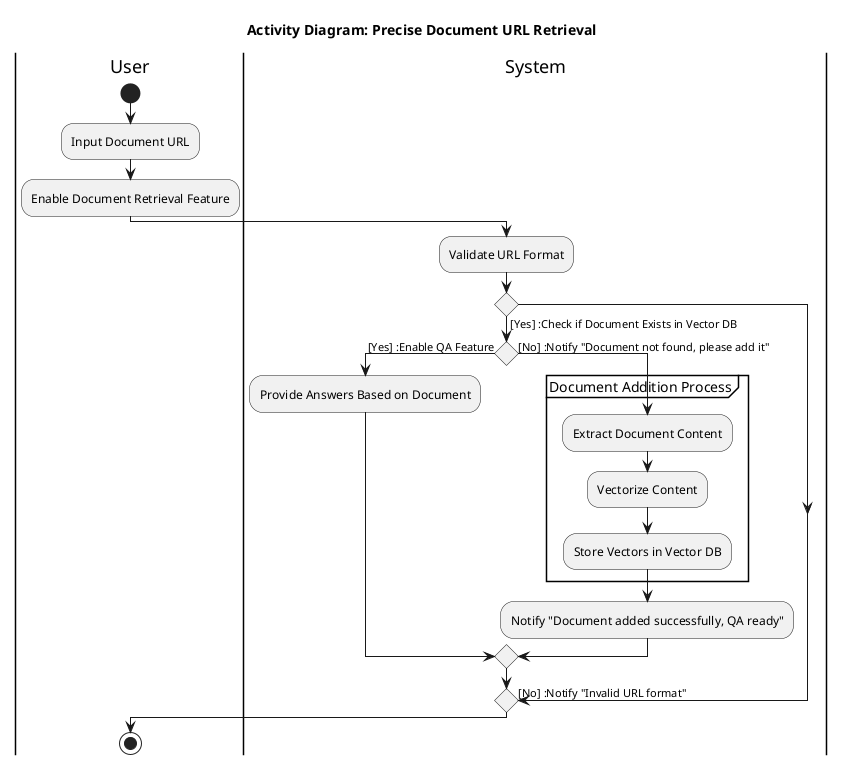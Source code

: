 @startuml
title Activity Diagram: Precise Document URL Retrieval

|User|
start
:Input Document URL;
:Enable Document Retrieval Feature;

|System|
:Validate URL Format;
if () then
  -> [Yes] :Check if Document Exists in Vector DB;
  if () then
    -> [Yes] :Enable QA Feature;
    :Provide Answers Based on Document;
  else
    -> [No] :Notify "Document not found, please add it";
    partition "Document Addition Process" {
      :Extract Document Content;
      :Vectorize Content;
      :Store Vectors in Vector DB;
    }
    :Notify "Document added successfully, QA ready";
  endif
else
  -> [No] :Notify "Invalid URL format";
endif

|User|
stop
@enduml